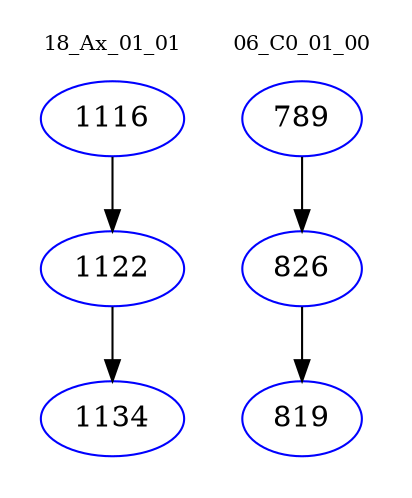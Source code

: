 digraph{
subgraph cluster_0 {
color = white
label = "18_Ax_01_01";
fontsize=10;
T0_1116 [label="1116", color="blue"]
T0_1116 -> T0_1122 [color="black"]
T0_1122 [label="1122", color="blue"]
T0_1122 -> T0_1134 [color="black"]
T0_1134 [label="1134", color="blue"]
}
subgraph cluster_1 {
color = white
label = "06_C0_01_00";
fontsize=10;
T1_789 [label="789", color="blue"]
T1_789 -> T1_826 [color="black"]
T1_826 [label="826", color="blue"]
T1_826 -> T1_819 [color="black"]
T1_819 [label="819", color="blue"]
}
}
